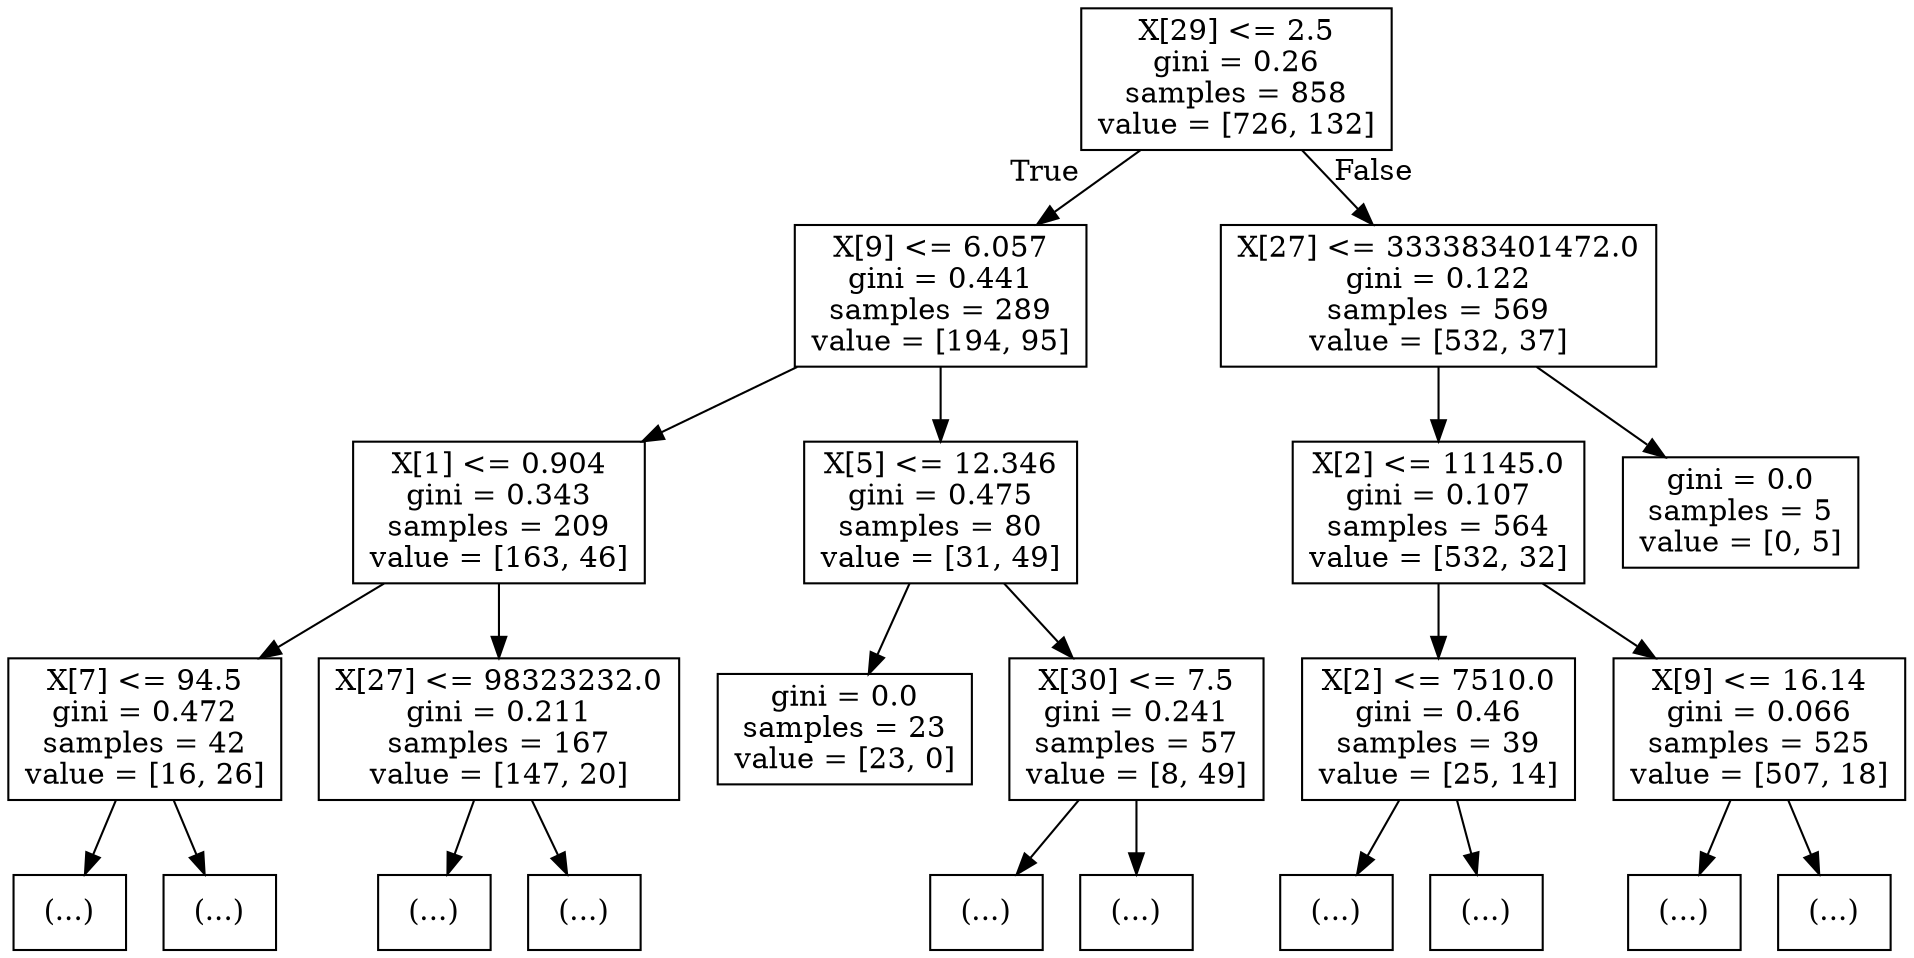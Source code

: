 digraph Tree {
node [shape=box] ;
0 [label="X[29] <= 2.5\ngini = 0.26\nsamples = 858\nvalue = [726, 132]"] ;
1 [label="X[9] <= 6.057\ngini = 0.441\nsamples = 289\nvalue = [194, 95]"] ;
0 -> 1 [labeldistance=2.5, labelangle=45, headlabel="True"] ;
2 [label="X[1] <= 0.904\ngini = 0.343\nsamples = 209\nvalue = [163, 46]"] ;
1 -> 2 ;
3 [label="X[7] <= 94.5\ngini = 0.472\nsamples = 42\nvalue = [16, 26]"] ;
2 -> 3 ;
4 [label="(...)"] ;
3 -> 4 ;
7 [label="(...)"] ;
3 -> 7 ;
10 [label="X[27] <= 98323232.0\ngini = 0.211\nsamples = 167\nvalue = [147, 20]"] ;
2 -> 10 ;
11 [label="(...)"] ;
10 -> 11 ;
14 [label="(...)"] ;
10 -> 14 ;
31 [label="X[5] <= 12.346\ngini = 0.475\nsamples = 80\nvalue = [31, 49]"] ;
1 -> 31 ;
32 [label="gini = 0.0\nsamples = 23\nvalue = [23, 0]"] ;
31 -> 32 ;
33 [label="X[30] <= 7.5\ngini = 0.241\nsamples = 57\nvalue = [8, 49]"] ;
31 -> 33 ;
34 [label="(...)"] ;
33 -> 34 ;
37 [label="(...)"] ;
33 -> 37 ;
38 [label="X[27] <= 333383401472.0\ngini = 0.122\nsamples = 569\nvalue = [532, 37]"] ;
0 -> 38 [labeldistance=2.5, labelangle=-45, headlabel="False"] ;
39 [label="X[2] <= 11145.0\ngini = 0.107\nsamples = 564\nvalue = [532, 32]"] ;
38 -> 39 ;
40 [label="X[2] <= 7510.0\ngini = 0.46\nsamples = 39\nvalue = [25, 14]"] ;
39 -> 40 ;
41 [label="(...)"] ;
40 -> 41 ;
42 [label="(...)"] ;
40 -> 42 ;
45 [label="X[9] <= 16.14\ngini = 0.066\nsamples = 525\nvalue = [507, 18]"] ;
39 -> 45 ;
46 [label="(...)"] ;
45 -> 46 ;
63 [label="(...)"] ;
45 -> 63 ;
64 [label="gini = 0.0\nsamples = 5\nvalue = [0, 5]"] ;
38 -> 64 ;
}